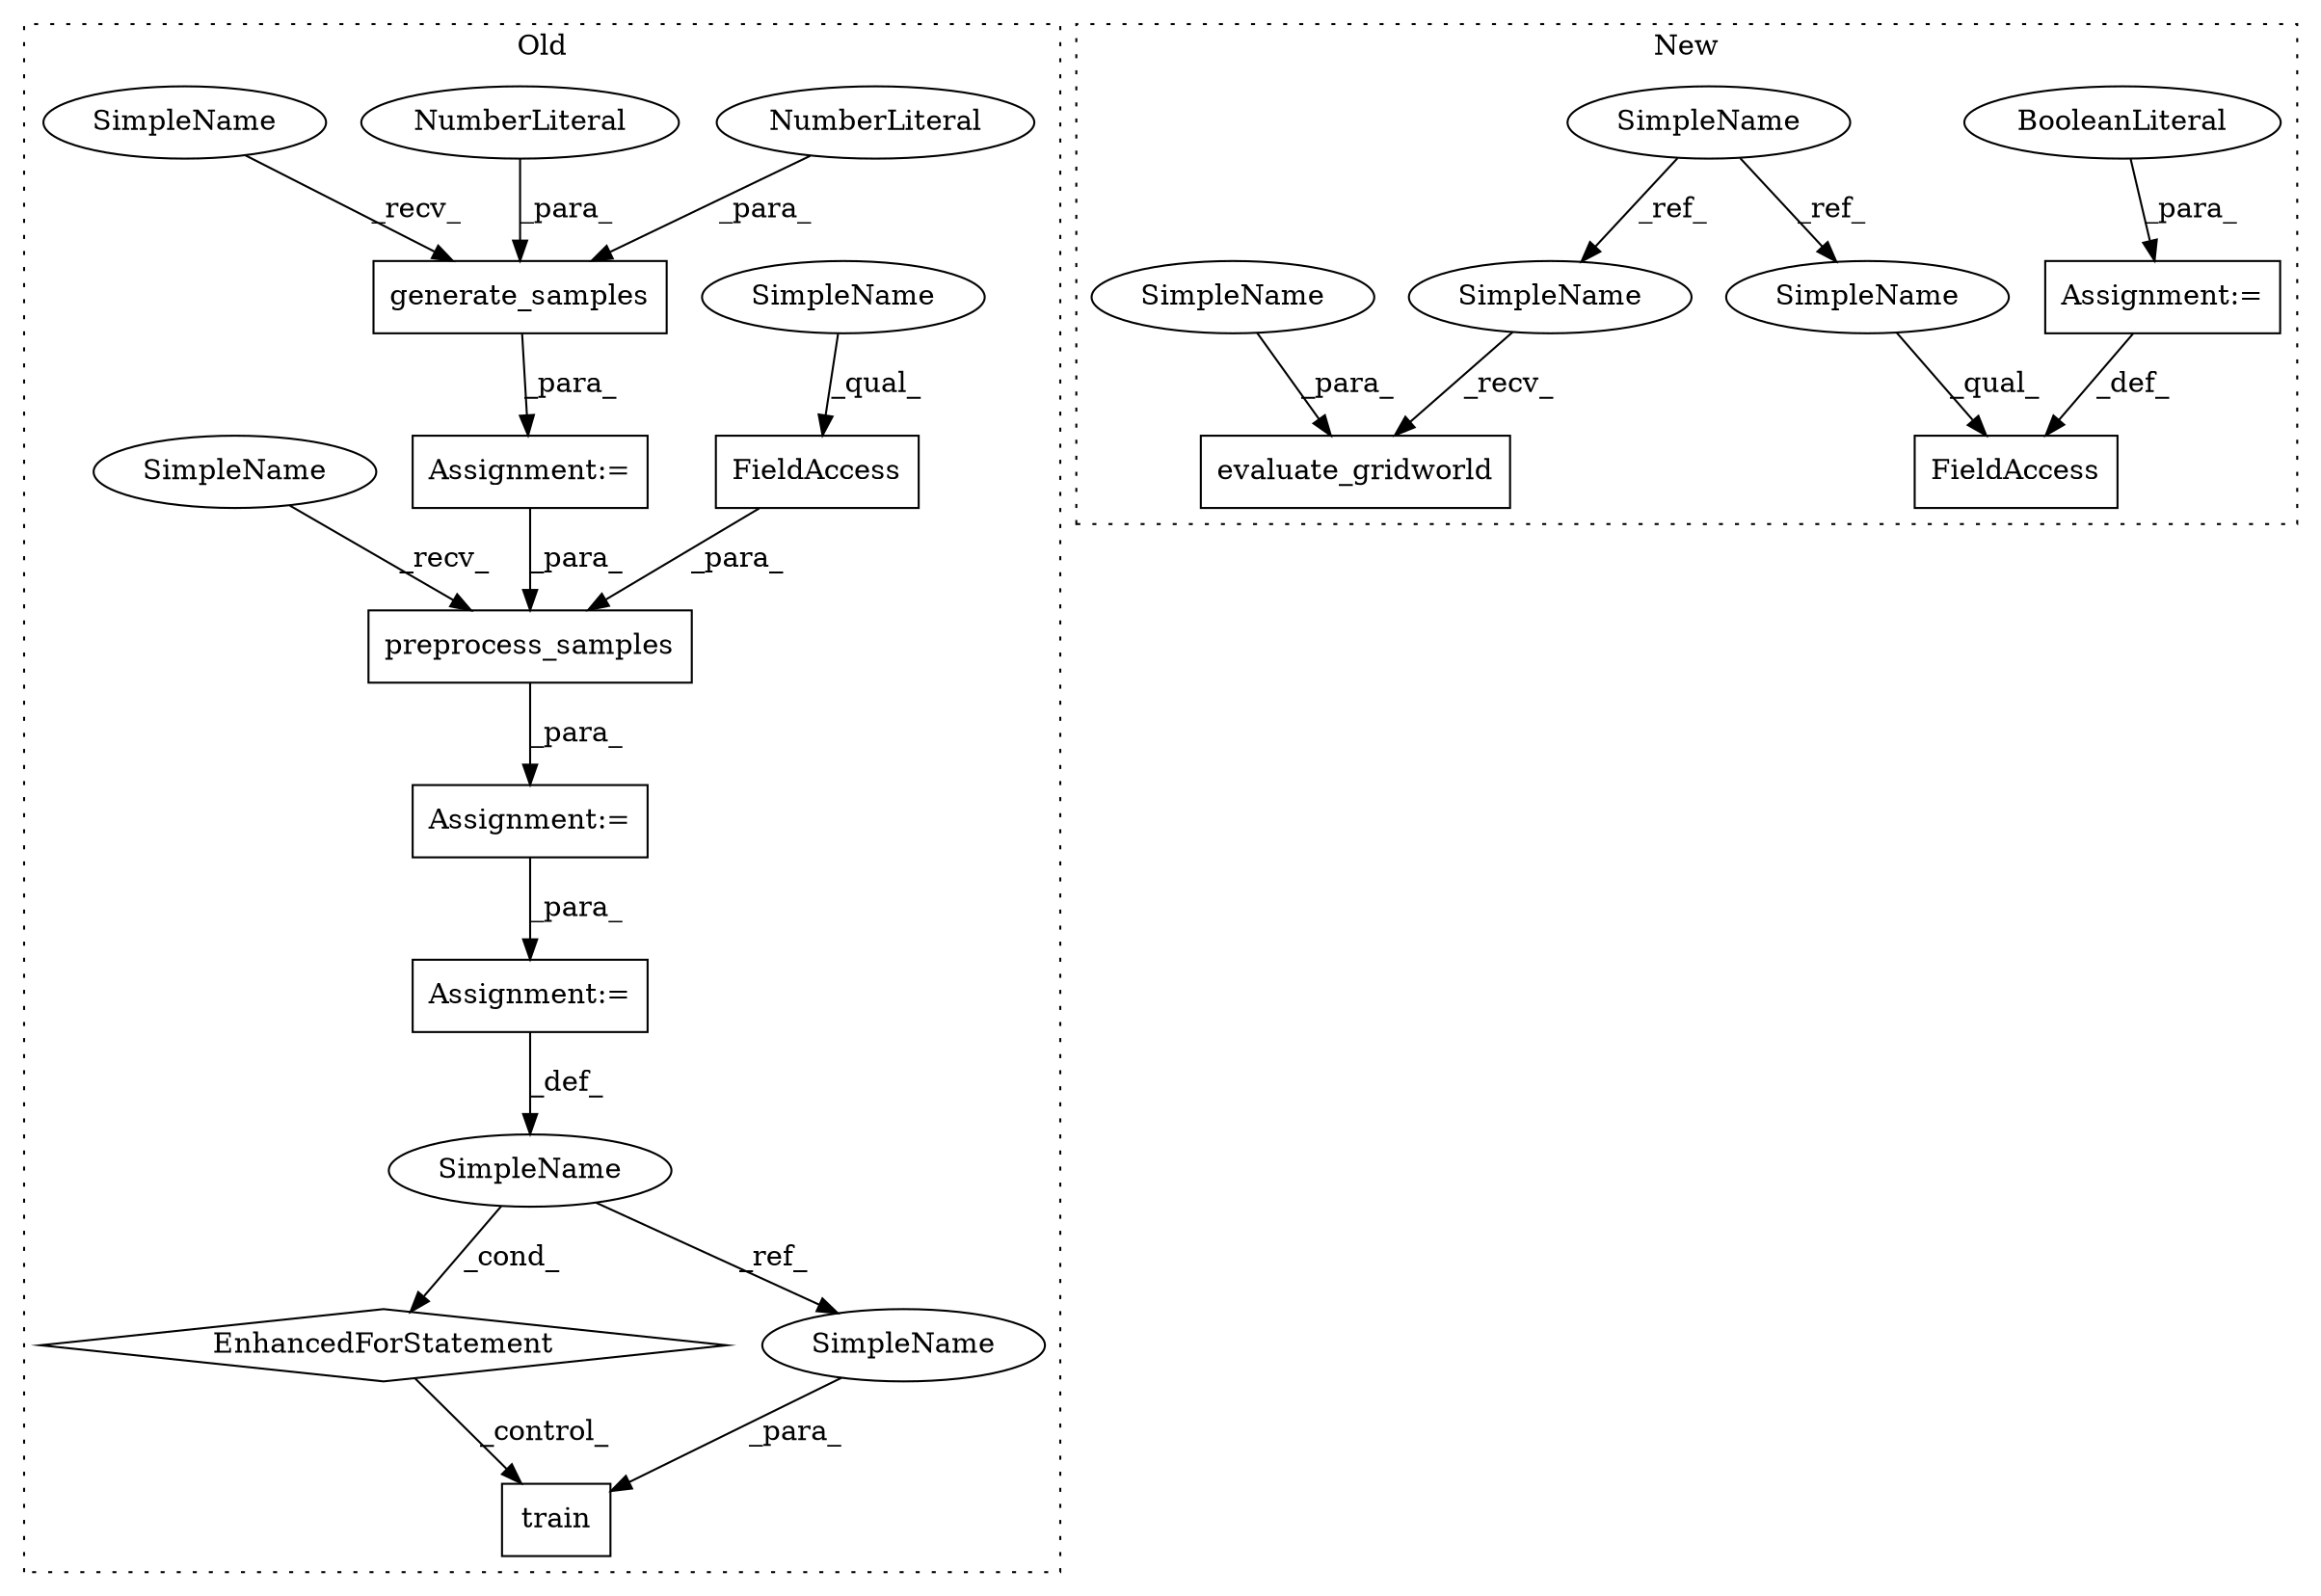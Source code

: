 digraph G {
subgraph cluster0 {
1 [label="train" a="32" s="2549,2558" l="6,1" shape="box"];
3 [label="preprocess_samples" a="32" s="2158,2212" l="19,1" shape="box"];
4 [label="EnhancedForStatement" a="70" s="2315,2429" l="53,2" shape="diamond"];
5 [label="FieldAccess" a="22" s="2185" l="19" shape="box"];
6 [label="Assignment:=" a="7" s="2315,2429" l="53,2" shape="box"];
7 [label="Assignment:=" a="7" s="2145" l="1" shape="box"];
8 [label="SimpleName" a="42" s="2419" l="3" shape="ellipse"];
9 [label="generate_samples" a="32" s="1821,1858" l="17,1" shape="box"];
10 [label="NumberLiteral" a="34" s="1845" l="4" shape="ellipse"];
11 [label="NumberLiteral" a="34" s="1838" l="6" shape="ellipse"];
14 [label="Assignment:=" a="7" s="1808" l="1" shape="box"];
19 [label="SimpleName" a="42" s="2555" l="3" shape="ellipse"];
20 [label="SimpleName" a="42" s="2185" l="4" shape="ellipse"];
21 [label="SimpleName" a="42" s="1809" l="11" shape="ellipse"];
22 [label="SimpleName" a="42" s="2146" l="11" shape="ellipse"];
label = "Old";
style="dotted";
}
subgraph cluster1 {
2 [label="evaluate_gridworld" a="32" s="1904,1968" l="19,1" shape="box"];
12 [label="SimpleName" a="42" s="1293" l="4" shape="ellipse"];
13 [label="FieldAccess" a="22" s="1526" l="20" shape="box"];
15 [label="Assignment:=" a="7" s="1546" l="1" shape="box"];
16 [label="BooleanLiteral" a="9" s="1547" l="5" shape="ellipse"];
17 [label="SimpleName" a="42" s="1526" l="4" shape="ellipse"];
18 [label="SimpleName" a="42" s="1899" l="4" shape="ellipse"];
23 [label="SimpleName" a="42" s="1923" l="11" shape="ellipse"];
label = "New";
style="dotted";
}
3 -> 7 [label="_para_"];
4 -> 1 [label="_control_"];
5 -> 3 [label="_para_"];
6 -> 8 [label="_def_"];
7 -> 6 [label="_para_"];
8 -> 4 [label="_cond_"];
8 -> 19 [label="_ref_"];
9 -> 14 [label="_para_"];
10 -> 9 [label="_para_"];
11 -> 9 [label="_para_"];
12 -> 17 [label="_ref_"];
12 -> 18 [label="_ref_"];
14 -> 3 [label="_para_"];
15 -> 13 [label="_def_"];
16 -> 15 [label="_para_"];
17 -> 13 [label="_qual_"];
18 -> 2 [label="_recv_"];
19 -> 1 [label="_para_"];
20 -> 5 [label="_qual_"];
21 -> 9 [label="_recv_"];
22 -> 3 [label="_recv_"];
23 -> 2 [label="_para_"];
}